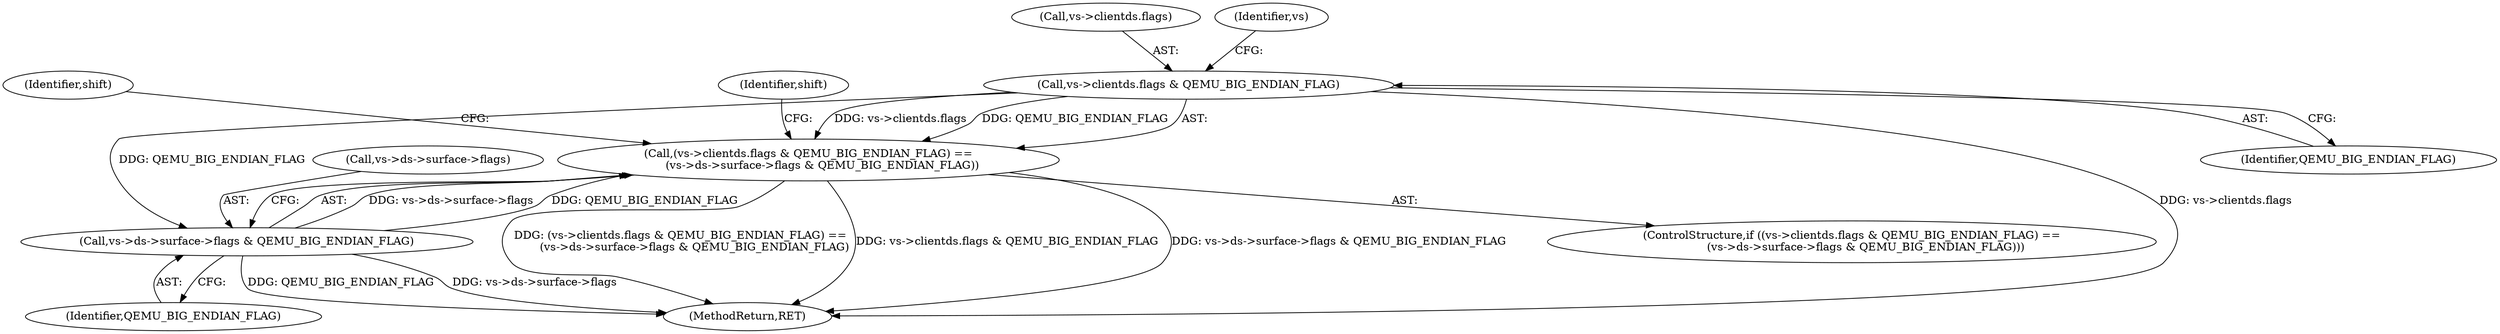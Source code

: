 digraph "0_qemu_9f64916da20eea67121d544698676295bbb105a7_7@pointer" {
"1000140" [label="(Call,vs->clientds.flags & QEMU_BIG_ENDIAN_FLAG)"];
"1000139" [label="(Call,(vs->clientds.flags & QEMU_BIG_ENDIAN_FLAG) ==\n        (vs->ds->surface->flags & QEMU_BIG_ENDIAN_FLAG))"];
"1000147" [label="(Call,vs->ds->surface->flags & QEMU_BIG_ENDIAN_FLAG)"];
"1000140" [label="(Call,vs->clientds.flags & QEMU_BIG_ENDIAN_FLAG)"];
"1000138" [label="(ControlStructure,if ((vs->clientds.flags & QEMU_BIG_ENDIAN_FLAG) ==\n        (vs->ds->surface->flags & QEMU_BIG_ENDIAN_FLAG)))"];
"1000378" [label="(MethodReturn,RET)"];
"1000148" [label="(Call,vs->ds->surface->flags)"];
"1000159" [label="(Identifier,shift)"];
"1000155" [label="(Identifier,QEMU_BIG_ENDIAN_FLAG)"];
"1000141" [label="(Call,vs->clientds.flags)"];
"1000151" [label="(Identifier,vs)"];
"1000194" [label="(Identifier,shift)"];
"1000147" [label="(Call,vs->ds->surface->flags & QEMU_BIG_ENDIAN_FLAG)"];
"1000146" [label="(Identifier,QEMU_BIG_ENDIAN_FLAG)"];
"1000139" [label="(Call,(vs->clientds.flags & QEMU_BIG_ENDIAN_FLAG) ==\n        (vs->ds->surface->flags & QEMU_BIG_ENDIAN_FLAG))"];
"1000140" -> "1000139"  [label="AST: "];
"1000140" -> "1000146"  [label="CFG: "];
"1000141" -> "1000140"  [label="AST: "];
"1000146" -> "1000140"  [label="AST: "];
"1000151" -> "1000140"  [label="CFG: "];
"1000140" -> "1000378"  [label="DDG: vs->clientds.flags"];
"1000140" -> "1000139"  [label="DDG: vs->clientds.flags"];
"1000140" -> "1000139"  [label="DDG: QEMU_BIG_ENDIAN_FLAG"];
"1000140" -> "1000147"  [label="DDG: QEMU_BIG_ENDIAN_FLAG"];
"1000139" -> "1000138"  [label="AST: "];
"1000139" -> "1000147"  [label="CFG: "];
"1000147" -> "1000139"  [label="AST: "];
"1000159" -> "1000139"  [label="CFG: "];
"1000194" -> "1000139"  [label="CFG: "];
"1000139" -> "1000378"  [label="DDG: (vs->clientds.flags & QEMU_BIG_ENDIAN_FLAG) ==\n        (vs->ds->surface->flags & QEMU_BIG_ENDIAN_FLAG)"];
"1000139" -> "1000378"  [label="DDG: vs->clientds.flags & QEMU_BIG_ENDIAN_FLAG"];
"1000139" -> "1000378"  [label="DDG: vs->ds->surface->flags & QEMU_BIG_ENDIAN_FLAG"];
"1000147" -> "1000139"  [label="DDG: vs->ds->surface->flags"];
"1000147" -> "1000139"  [label="DDG: QEMU_BIG_ENDIAN_FLAG"];
"1000147" -> "1000155"  [label="CFG: "];
"1000148" -> "1000147"  [label="AST: "];
"1000155" -> "1000147"  [label="AST: "];
"1000147" -> "1000378"  [label="DDG: QEMU_BIG_ENDIAN_FLAG"];
"1000147" -> "1000378"  [label="DDG: vs->ds->surface->flags"];
}
